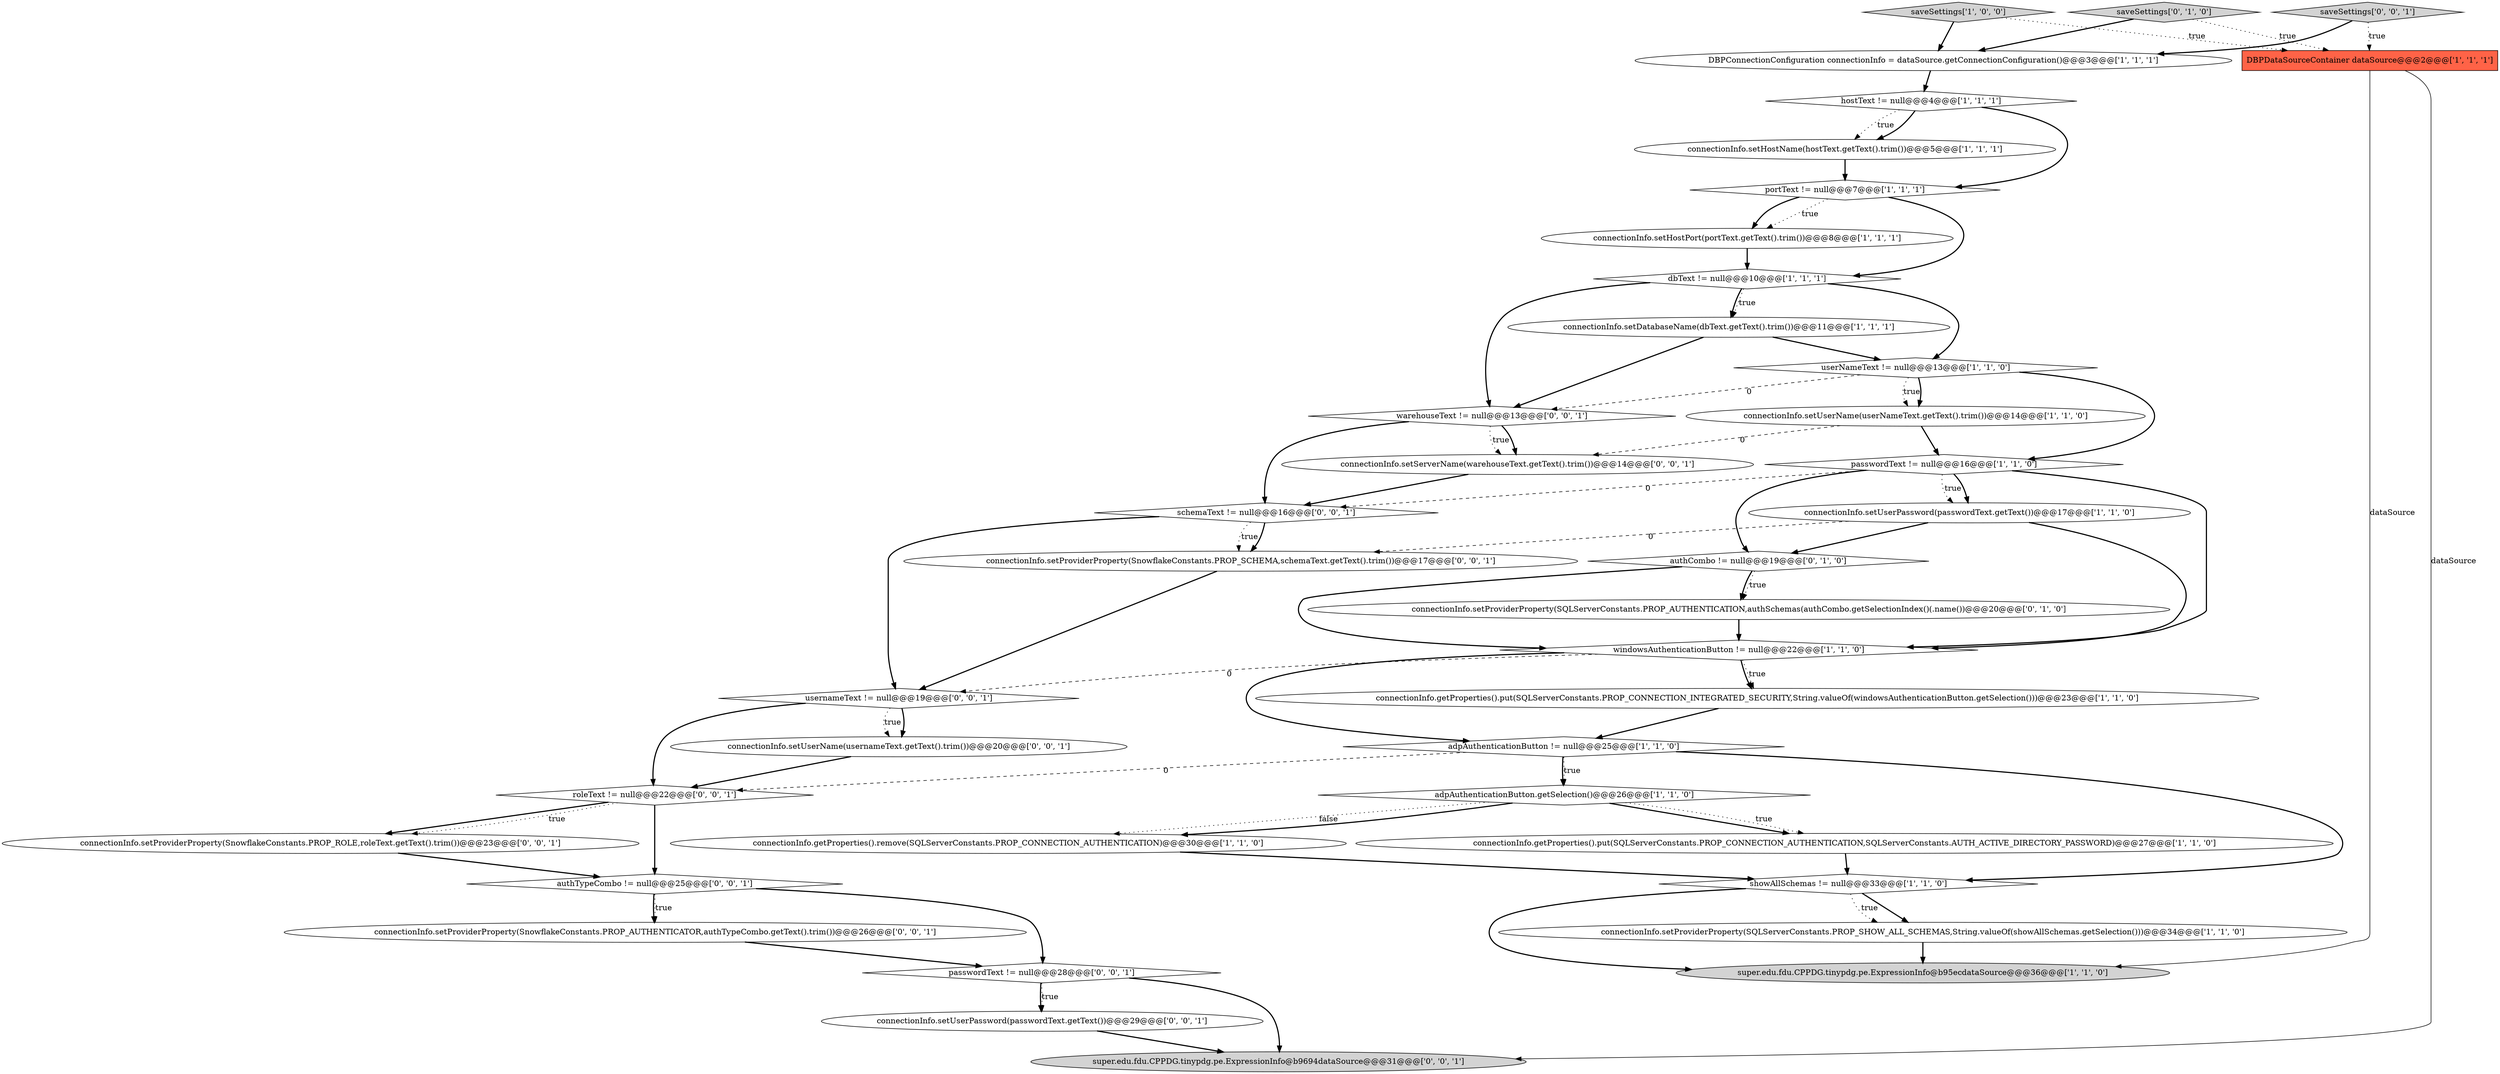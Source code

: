 digraph {
38 [style = filled, label = "authTypeCombo != null@@@25@@@['0', '0', '1']", fillcolor = white, shape = diamond image = "AAA0AAABBB3BBB"];
31 [style = filled, label = "connectionInfo.setUserName(usernameText.getText().trim())@@@20@@@['0', '0', '1']", fillcolor = white, shape = ellipse image = "AAA0AAABBB3BBB"];
26 [style = filled, label = "connectionInfo.setProviderProperty(SnowflakeConstants.PROP_AUTHENTICATOR,authTypeCombo.getText().trim())@@@26@@@['0', '0', '1']", fillcolor = white, shape = ellipse image = "AAA0AAABBB3BBB"];
4 [style = filled, label = "connectionInfo.getProperties().put(SQLServerConstants.PROP_CONNECTION_INTEGRATED_SECURITY,String.valueOf(windowsAuthenticationButton.getSelection()))@@@23@@@['1', '1', '0']", fillcolor = white, shape = ellipse image = "AAA0AAABBB1BBB"];
24 [style = filled, label = "connectionInfo.setProviderProperty(SQLServerConstants.PROP_AUTHENTICATION,authSchemas(authCombo.getSelectionIndex()(.name())@@@20@@@['0', '1', '0']", fillcolor = white, shape = ellipse image = "AAA1AAABBB2BBB"];
6 [style = filled, label = "windowsAuthenticationButton != null@@@22@@@['1', '1', '0']", fillcolor = white, shape = diamond image = "AAA0AAABBB1BBB"];
9 [style = filled, label = "portText != null@@@7@@@['1', '1', '1']", fillcolor = white, shape = diamond image = "AAA0AAABBB1BBB"];
25 [style = filled, label = "warehouseText != null@@@13@@@['0', '0', '1']", fillcolor = white, shape = diamond image = "AAA0AAABBB3BBB"];
32 [style = filled, label = "connectionInfo.setProviderProperty(SnowflakeConstants.PROP_SCHEMA,schemaText.getText().trim())@@@17@@@['0', '0', '1']", fillcolor = white, shape = ellipse image = "AAA0AAABBB3BBB"];
20 [style = filled, label = "saveSettings['1', '0', '0']", fillcolor = lightgray, shape = diamond image = "AAA0AAABBB1BBB"];
23 [style = filled, label = "saveSettings['0', '1', '0']", fillcolor = lightgray, shape = diamond image = "AAA0AAABBB2BBB"];
3 [style = filled, label = "connectionInfo.setHostPort(portText.getText().trim())@@@8@@@['1', '1', '1']", fillcolor = white, shape = ellipse image = "AAA0AAABBB1BBB"];
18 [style = filled, label = "dbText != null@@@10@@@['1', '1', '1']", fillcolor = white, shape = diamond image = "AAA0AAABBB1BBB"];
2 [style = filled, label = "passwordText != null@@@16@@@['1', '1', '0']", fillcolor = white, shape = diamond image = "AAA0AAABBB1BBB"];
29 [style = filled, label = "passwordText != null@@@28@@@['0', '0', '1']", fillcolor = white, shape = diamond image = "AAA0AAABBB3BBB"];
30 [style = filled, label = "usernameText != null@@@19@@@['0', '0', '1']", fillcolor = white, shape = diamond image = "AAA0AAABBB3BBB"];
22 [style = filled, label = "authCombo != null@@@19@@@['0', '1', '0']", fillcolor = white, shape = diamond image = "AAA1AAABBB2BBB"];
34 [style = filled, label = "schemaText != null@@@16@@@['0', '0', '1']", fillcolor = white, shape = diamond image = "AAA0AAABBB3BBB"];
1 [style = filled, label = "connectionInfo.getProperties().put(SQLServerConstants.PROP_CONNECTION_AUTHENTICATION,SQLServerConstants.AUTH_ACTIVE_DIRECTORY_PASSWORD)@@@27@@@['1', '1', '0']", fillcolor = white, shape = ellipse image = "AAA0AAABBB1BBB"];
36 [style = filled, label = "saveSettings['0', '0', '1']", fillcolor = lightgray, shape = diamond image = "AAA0AAABBB3BBB"];
37 [style = filled, label = "super.edu.fdu.CPPDG.tinypdg.pe.ExpressionInfo@b9694dataSource@@@31@@@['0', '0', '1']", fillcolor = lightgray, shape = ellipse image = "AAA0AAABBB3BBB"];
13 [style = filled, label = "super.edu.fdu.CPPDG.tinypdg.pe.ExpressionInfo@b95ecdataSource@@@36@@@['1', '1', '0']", fillcolor = lightgray, shape = ellipse image = "AAA0AAABBB1BBB"];
7 [style = filled, label = "userNameText != null@@@13@@@['1', '1', '0']", fillcolor = white, shape = diamond image = "AAA0AAABBB1BBB"];
11 [style = filled, label = "DBPDataSourceContainer dataSource@@@2@@@['1', '1', '1']", fillcolor = tomato, shape = box image = "AAA0AAABBB1BBB"];
27 [style = filled, label = "roleText != null@@@22@@@['0', '0', '1']", fillcolor = white, shape = diamond image = "AAA0AAABBB3BBB"];
12 [style = filled, label = "connectionInfo.setHostName(hostText.getText().trim())@@@5@@@['1', '1', '1']", fillcolor = white, shape = ellipse image = "AAA0AAABBB1BBB"];
15 [style = filled, label = "adpAuthenticationButton != null@@@25@@@['1', '1', '0']", fillcolor = white, shape = diamond image = "AAA0AAABBB1BBB"];
5 [style = filled, label = "connectionInfo.setDatabaseName(dbText.getText().trim())@@@11@@@['1', '1', '1']", fillcolor = white, shape = ellipse image = "AAA0AAABBB1BBB"];
33 [style = filled, label = "connectionInfo.setProviderProperty(SnowflakeConstants.PROP_ROLE,roleText.getText().trim())@@@23@@@['0', '0', '1']", fillcolor = white, shape = ellipse image = "AAA0AAABBB3BBB"];
8 [style = filled, label = "connectionInfo.setUserPassword(passwordText.getText())@@@17@@@['1', '1', '0']", fillcolor = white, shape = ellipse image = "AAA0AAABBB1BBB"];
17 [style = filled, label = "showAllSchemas != null@@@33@@@['1', '1', '0']", fillcolor = white, shape = diamond image = "AAA0AAABBB1BBB"];
35 [style = filled, label = "connectionInfo.setServerName(warehouseText.getText().trim())@@@14@@@['0', '0', '1']", fillcolor = white, shape = ellipse image = "AAA0AAABBB3BBB"];
16 [style = filled, label = "connectionInfo.getProperties().remove(SQLServerConstants.PROP_CONNECTION_AUTHENTICATION)@@@30@@@['1', '1', '0']", fillcolor = white, shape = ellipse image = "AAA0AAABBB1BBB"];
0 [style = filled, label = "DBPConnectionConfiguration connectionInfo = dataSource.getConnectionConfiguration()@@@3@@@['1', '1', '1']", fillcolor = white, shape = ellipse image = "AAA0AAABBB1BBB"];
21 [style = filled, label = "connectionInfo.setUserName(userNameText.getText().trim())@@@14@@@['1', '1', '0']", fillcolor = white, shape = ellipse image = "AAA0AAABBB1BBB"];
28 [style = filled, label = "connectionInfo.setUserPassword(passwordText.getText())@@@29@@@['0', '0', '1']", fillcolor = white, shape = ellipse image = "AAA0AAABBB3BBB"];
10 [style = filled, label = "connectionInfo.setProviderProperty(SQLServerConstants.PROP_SHOW_ALL_SCHEMAS,String.valueOf(showAllSchemas.getSelection()))@@@34@@@['1', '1', '0']", fillcolor = white, shape = ellipse image = "AAA0AAABBB1BBB"];
14 [style = filled, label = "hostText != null@@@4@@@['1', '1', '1']", fillcolor = white, shape = diamond image = "AAA0AAABBB1BBB"];
19 [style = filled, label = "adpAuthenticationButton.getSelection()@@@26@@@['1', '1', '0']", fillcolor = white, shape = diamond image = "AAA0AAABBB1BBB"];
9->18 [style = bold, label=""];
38->26 [style = bold, label=""];
15->19 [style = dotted, label="true"];
6->30 [style = dashed, label="0"];
27->33 [style = bold, label=""];
7->21 [style = dotted, label="true"];
25->35 [style = dotted, label="true"];
6->4 [style = bold, label=""];
18->7 [style = bold, label=""];
19->1 [style = bold, label=""];
6->15 [style = bold, label=""];
22->24 [style = bold, label=""];
22->6 [style = bold, label=""];
2->8 [style = dotted, label="true"];
18->5 [style = dotted, label="true"];
29->37 [style = bold, label=""];
27->38 [style = bold, label=""];
36->11 [style = dotted, label="true"];
38->29 [style = bold, label=""];
11->37 [style = solid, label="dataSource"];
9->3 [style = bold, label=""];
18->5 [style = bold, label=""];
15->17 [style = bold, label=""];
17->10 [style = bold, label=""];
18->25 [style = bold, label=""];
15->19 [style = bold, label=""];
25->34 [style = bold, label=""];
14->12 [style = bold, label=""];
14->9 [style = bold, label=""];
19->16 [style = dotted, label="false"];
38->26 [style = dotted, label="true"];
11->13 [style = solid, label="dataSource"];
8->6 [style = bold, label=""];
3->18 [style = bold, label=""];
7->21 [style = bold, label=""];
14->12 [style = dotted, label="true"];
7->25 [style = dashed, label="0"];
23->0 [style = bold, label=""];
27->33 [style = dotted, label="true"];
2->8 [style = bold, label=""];
21->2 [style = bold, label=""];
30->31 [style = bold, label=""];
2->34 [style = dashed, label="0"];
30->27 [style = bold, label=""];
12->9 [style = bold, label=""];
19->16 [style = bold, label=""];
21->35 [style = dashed, label="0"];
6->4 [style = dotted, label="true"];
22->24 [style = dotted, label="true"];
10->13 [style = bold, label=""];
17->10 [style = dotted, label="true"];
5->25 [style = bold, label=""];
25->35 [style = bold, label=""];
34->32 [style = dotted, label="true"];
17->13 [style = bold, label=""];
28->37 [style = bold, label=""];
30->31 [style = dotted, label="true"];
2->22 [style = bold, label=""];
8->22 [style = bold, label=""];
1->17 [style = bold, label=""];
8->32 [style = dashed, label="0"];
33->38 [style = bold, label=""];
19->1 [style = dotted, label="true"];
36->0 [style = bold, label=""];
2->6 [style = bold, label=""];
23->11 [style = dotted, label="true"];
9->3 [style = dotted, label="true"];
16->17 [style = bold, label=""];
32->30 [style = bold, label=""];
29->28 [style = bold, label=""];
24->6 [style = bold, label=""];
20->0 [style = bold, label=""];
0->14 [style = bold, label=""];
4->15 [style = bold, label=""];
34->30 [style = bold, label=""];
35->34 [style = bold, label=""];
29->28 [style = dotted, label="true"];
15->27 [style = dashed, label="0"];
31->27 [style = bold, label=""];
26->29 [style = bold, label=""];
5->7 [style = bold, label=""];
20->11 [style = dotted, label="true"];
34->32 [style = bold, label=""];
7->2 [style = bold, label=""];
}
